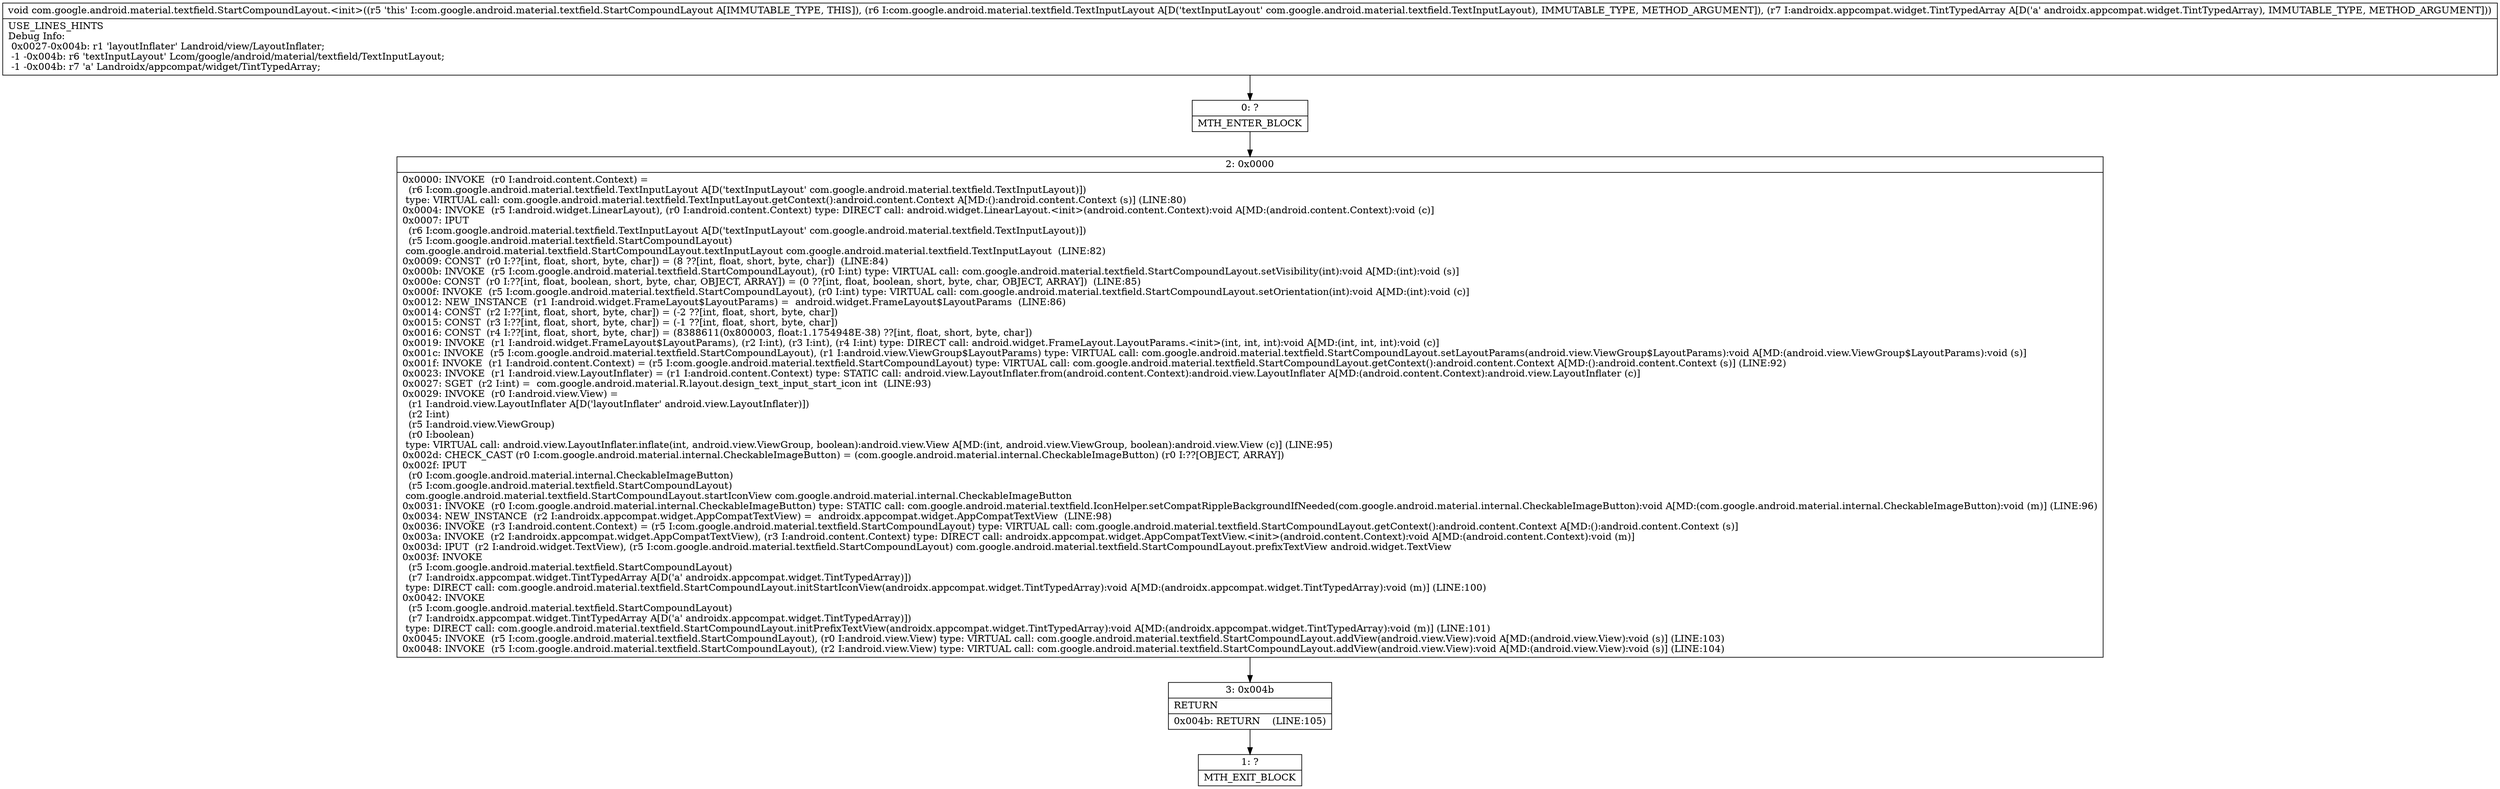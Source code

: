 digraph "CFG forcom.google.android.material.textfield.StartCompoundLayout.\<init\>(Lcom\/google\/android\/material\/textfield\/TextInputLayout;Landroidx\/appcompat\/widget\/TintTypedArray;)V" {
Node_0 [shape=record,label="{0\:\ ?|MTH_ENTER_BLOCK\l}"];
Node_2 [shape=record,label="{2\:\ 0x0000|0x0000: INVOKE  (r0 I:android.content.Context) = \l  (r6 I:com.google.android.material.textfield.TextInputLayout A[D('textInputLayout' com.google.android.material.textfield.TextInputLayout)])\l type: VIRTUAL call: com.google.android.material.textfield.TextInputLayout.getContext():android.content.Context A[MD:():android.content.Context (s)] (LINE:80)\l0x0004: INVOKE  (r5 I:android.widget.LinearLayout), (r0 I:android.content.Context) type: DIRECT call: android.widget.LinearLayout.\<init\>(android.content.Context):void A[MD:(android.content.Context):void (c)]\l0x0007: IPUT  \l  (r6 I:com.google.android.material.textfield.TextInputLayout A[D('textInputLayout' com.google.android.material.textfield.TextInputLayout)])\l  (r5 I:com.google.android.material.textfield.StartCompoundLayout)\l com.google.android.material.textfield.StartCompoundLayout.textInputLayout com.google.android.material.textfield.TextInputLayout  (LINE:82)\l0x0009: CONST  (r0 I:??[int, float, short, byte, char]) = (8 ??[int, float, short, byte, char])  (LINE:84)\l0x000b: INVOKE  (r5 I:com.google.android.material.textfield.StartCompoundLayout), (r0 I:int) type: VIRTUAL call: com.google.android.material.textfield.StartCompoundLayout.setVisibility(int):void A[MD:(int):void (s)]\l0x000e: CONST  (r0 I:??[int, float, boolean, short, byte, char, OBJECT, ARRAY]) = (0 ??[int, float, boolean, short, byte, char, OBJECT, ARRAY])  (LINE:85)\l0x000f: INVOKE  (r5 I:com.google.android.material.textfield.StartCompoundLayout), (r0 I:int) type: VIRTUAL call: com.google.android.material.textfield.StartCompoundLayout.setOrientation(int):void A[MD:(int):void (c)]\l0x0012: NEW_INSTANCE  (r1 I:android.widget.FrameLayout$LayoutParams) =  android.widget.FrameLayout$LayoutParams  (LINE:86)\l0x0014: CONST  (r2 I:??[int, float, short, byte, char]) = (\-2 ??[int, float, short, byte, char]) \l0x0015: CONST  (r3 I:??[int, float, short, byte, char]) = (\-1 ??[int, float, short, byte, char]) \l0x0016: CONST  (r4 I:??[int, float, short, byte, char]) = (8388611(0x800003, float:1.1754948E\-38) ??[int, float, short, byte, char]) \l0x0019: INVOKE  (r1 I:android.widget.FrameLayout$LayoutParams), (r2 I:int), (r3 I:int), (r4 I:int) type: DIRECT call: android.widget.FrameLayout.LayoutParams.\<init\>(int, int, int):void A[MD:(int, int, int):void (c)]\l0x001c: INVOKE  (r5 I:com.google.android.material.textfield.StartCompoundLayout), (r1 I:android.view.ViewGroup$LayoutParams) type: VIRTUAL call: com.google.android.material.textfield.StartCompoundLayout.setLayoutParams(android.view.ViewGroup$LayoutParams):void A[MD:(android.view.ViewGroup$LayoutParams):void (s)]\l0x001f: INVOKE  (r1 I:android.content.Context) = (r5 I:com.google.android.material.textfield.StartCompoundLayout) type: VIRTUAL call: com.google.android.material.textfield.StartCompoundLayout.getContext():android.content.Context A[MD:():android.content.Context (s)] (LINE:92)\l0x0023: INVOKE  (r1 I:android.view.LayoutInflater) = (r1 I:android.content.Context) type: STATIC call: android.view.LayoutInflater.from(android.content.Context):android.view.LayoutInflater A[MD:(android.content.Context):android.view.LayoutInflater (c)]\l0x0027: SGET  (r2 I:int) =  com.google.android.material.R.layout.design_text_input_start_icon int  (LINE:93)\l0x0029: INVOKE  (r0 I:android.view.View) = \l  (r1 I:android.view.LayoutInflater A[D('layoutInflater' android.view.LayoutInflater)])\l  (r2 I:int)\l  (r5 I:android.view.ViewGroup)\l  (r0 I:boolean)\l type: VIRTUAL call: android.view.LayoutInflater.inflate(int, android.view.ViewGroup, boolean):android.view.View A[MD:(int, android.view.ViewGroup, boolean):android.view.View (c)] (LINE:95)\l0x002d: CHECK_CAST (r0 I:com.google.android.material.internal.CheckableImageButton) = (com.google.android.material.internal.CheckableImageButton) (r0 I:??[OBJECT, ARRAY]) \l0x002f: IPUT  \l  (r0 I:com.google.android.material.internal.CheckableImageButton)\l  (r5 I:com.google.android.material.textfield.StartCompoundLayout)\l com.google.android.material.textfield.StartCompoundLayout.startIconView com.google.android.material.internal.CheckableImageButton \l0x0031: INVOKE  (r0 I:com.google.android.material.internal.CheckableImageButton) type: STATIC call: com.google.android.material.textfield.IconHelper.setCompatRippleBackgroundIfNeeded(com.google.android.material.internal.CheckableImageButton):void A[MD:(com.google.android.material.internal.CheckableImageButton):void (m)] (LINE:96)\l0x0034: NEW_INSTANCE  (r2 I:androidx.appcompat.widget.AppCompatTextView) =  androidx.appcompat.widget.AppCompatTextView  (LINE:98)\l0x0036: INVOKE  (r3 I:android.content.Context) = (r5 I:com.google.android.material.textfield.StartCompoundLayout) type: VIRTUAL call: com.google.android.material.textfield.StartCompoundLayout.getContext():android.content.Context A[MD:():android.content.Context (s)]\l0x003a: INVOKE  (r2 I:androidx.appcompat.widget.AppCompatTextView), (r3 I:android.content.Context) type: DIRECT call: androidx.appcompat.widget.AppCompatTextView.\<init\>(android.content.Context):void A[MD:(android.content.Context):void (m)]\l0x003d: IPUT  (r2 I:android.widget.TextView), (r5 I:com.google.android.material.textfield.StartCompoundLayout) com.google.android.material.textfield.StartCompoundLayout.prefixTextView android.widget.TextView \l0x003f: INVOKE  \l  (r5 I:com.google.android.material.textfield.StartCompoundLayout)\l  (r7 I:androidx.appcompat.widget.TintTypedArray A[D('a' androidx.appcompat.widget.TintTypedArray)])\l type: DIRECT call: com.google.android.material.textfield.StartCompoundLayout.initStartIconView(androidx.appcompat.widget.TintTypedArray):void A[MD:(androidx.appcompat.widget.TintTypedArray):void (m)] (LINE:100)\l0x0042: INVOKE  \l  (r5 I:com.google.android.material.textfield.StartCompoundLayout)\l  (r7 I:androidx.appcompat.widget.TintTypedArray A[D('a' androidx.appcompat.widget.TintTypedArray)])\l type: DIRECT call: com.google.android.material.textfield.StartCompoundLayout.initPrefixTextView(androidx.appcompat.widget.TintTypedArray):void A[MD:(androidx.appcompat.widget.TintTypedArray):void (m)] (LINE:101)\l0x0045: INVOKE  (r5 I:com.google.android.material.textfield.StartCompoundLayout), (r0 I:android.view.View) type: VIRTUAL call: com.google.android.material.textfield.StartCompoundLayout.addView(android.view.View):void A[MD:(android.view.View):void (s)] (LINE:103)\l0x0048: INVOKE  (r5 I:com.google.android.material.textfield.StartCompoundLayout), (r2 I:android.view.View) type: VIRTUAL call: com.google.android.material.textfield.StartCompoundLayout.addView(android.view.View):void A[MD:(android.view.View):void (s)] (LINE:104)\l}"];
Node_3 [shape=record,label="{3\:\ 0x004b|RETURN\l|0x004b: RETURN    (LINE:105)\l}"];
Node_1 [shape=record,label="{1\:\ ?|MTH_EXIT_BLOCK\l}"];
MethodNode[shape=record,label="{void com.google.android.material.textfield.StartCompoundLayout.\<init\>((r5 'this' I:com.google.android.material.textfield.StartCompoundLayout A[IMMUTABLE_TYPE, THIS]), (r6 I:com.google.android.material.textfield.TextInputLayout A[D('textInputLayout' com.google.android.material.textfield.TextInputLayout), IMMUTABLE_TYPE, METHOD_ARGUMENT]), (r7 I:androidx.appcompat.widget.TintTypedArray A[D('a' androidx.appcompat.widget.TintTypedArray), IMMUTABLE_TYPE, METHOD_ARGUMENT]))  | USE_LINES_HINTS\lDebug Info:\l  0x0027\-0x004b: r1 'layoutInflater' Landroid\/view\/LayoutInflater;\l  \-1 \-0x004b: r6 'textInputLayout' Lcom\/google\/android\/material\/textfield\/TextInputLayout;\l  \-1 \-0x004b: r7 'a' Landroidx\/appcompat\/widget\/TintTypedArray;\l}"];
MethodNode -> Node_0;Node_0 -> Node_2;
Node_2 -> Node_3;
Node_3 -> Node_1;
}

